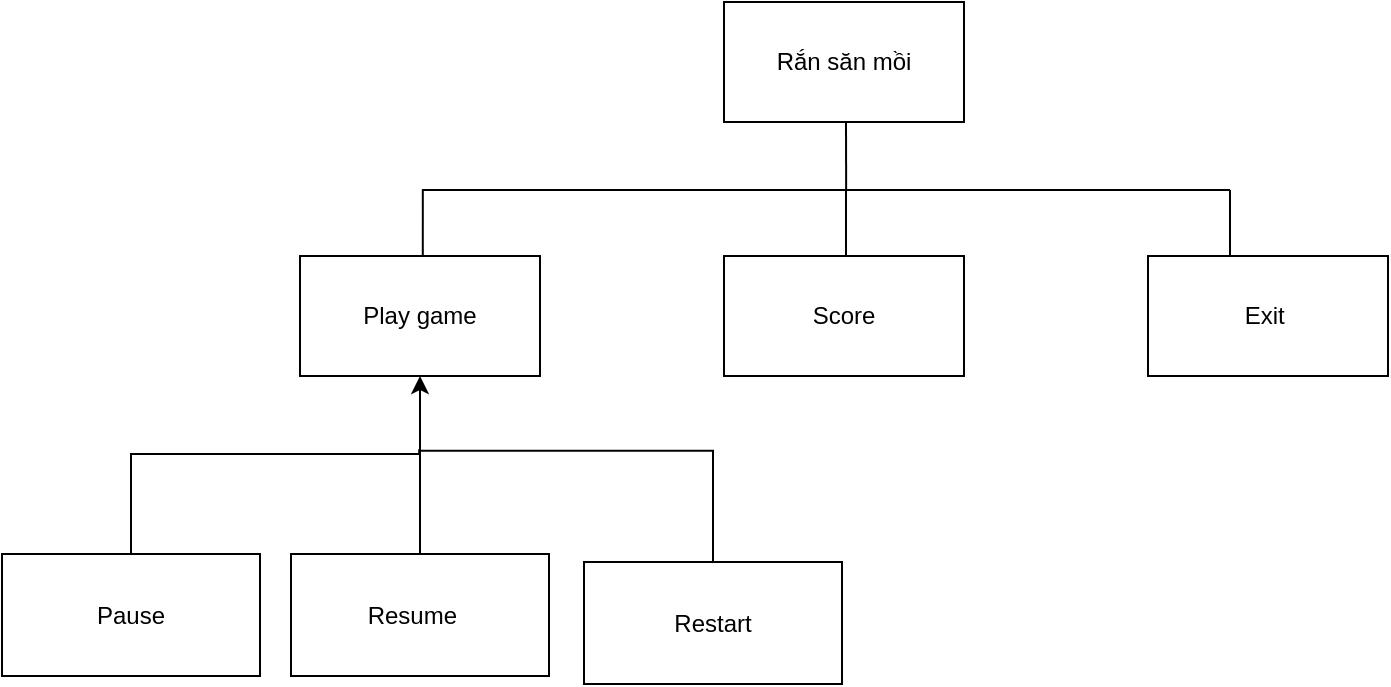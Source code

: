 <mxfile version="22.1.16" type="github">
  <diagram name="Page-1" id="ZZ_e5xYxg6d-odDxBFqS">
    <mxGraphModel dx="577" dy="337" grid="0" gridSize="10" guides="1" tooltips="1" connect="1" arrows="1" fold="1" page="1" pageScale="1" pageWidth="9900" pageHeight="9900" math="0" shadow="0">
      <root>
        <mxCell id="0" />
        <mxCell id="1" parent="0" />
        <mxCell id="TDcikrPnBX_eVLRWOKGh-1" value="Rắn săn mồi" style="rounded=0;whiteSpace=wrap;html=1;" vertex="1" parent="1">
          <mxGeometry x="400" y="113" width="120" height="60" as="geometry" />
        </mxCell>
        <mxCell id="TDcikrPnBX_eVLRWOKGh-2" value="Play game" style="rounded=0;whiteSpace=wrap;html=1;" vertex="1" parent="1">
          <mxGeometry x="188" y="240" width="120" height="60" as="geometry" />
        </mxCell>
        <mxCell id="TDcikrPnBX_eVLRWOKGh-3" value="Score" style="rounded=0;whiteSpace=wrap;html=1;" vertex="1" parent="1">
          <mxGeometry x="400" y="240" width="120" height="60" as="geometry" />
        </mxCell>
        <mxCell id="TDcikrPnBX_eVLRWOKGh-5" value="Exit&amp;nbsp;" style="rounded=0;whiteSpace=wrap;html=1;" vertex="1" parent="1">
          <mxGeometry x="612" y="240" width="120" height="60" as="geometry" />
        </mxCell>
        <mxCell id="TDcikrPnBX_eVLRWOKGh-12" style="edgeStyle=orthogonalEdgeStyle;rounded=0;orthogonalLoop=1;jettySize=auto;html=1;strokeColor=default;endArrow=none;endFill=0;" edge="1" parent="1" source="TDcikrPnBX_eVLRWOKGh-6">
          <mxGeometry relative="1" as="geometry">
            <mxPoint x="247.6" y="336.6" as="targetPoint" />
            <Array as="points">
              <mxPoint x="104" y="339" />
              <mxPoint x="248" y="339" />
            </Array>
          </mxGeometry>
        </mxCell>
        <mxCell id="TDcikrPnBX_eVLRWOKGh-6" value="Pause" style="rounded=0;whiteSpace=wrap;html=1;" vertex="1" parent="1">
          <mxGeometry x="39" y="389" width="129" height="61" as="geometry" />
        </mxCell>
        <mxCell id="TDcikrPnBX_eVLRWOKGh-10" style="edgeStyle=orthogonalEdgeStyle;rounded=0;orthogonalLoop=1;jettySize=auto;html=1;entryX=0.5;entryY=1;entryDx=0;entryDy=0;" edge="1" parent="1" source="TDcikrPnBX_eVLRWOKGh-7" target="TDcikrPnBX_eVLRWOKGh-2">
          <mxGeometry relative="1" as="geometry" />
        </mxCell>
        <mxCell id="TDcikrPnBX_eVLRWOKGh-7" value="Resume&lt;span style=&quot;white-space: pre;&quot;&gt;&#x9;&lt;/span&gt;" style="rounded=0;whiteSpace=wrap;html=1;" vertex="1" parent="1">
          <mxGeometry x="183.5" y="389" width="129" height="61" as="geometry" />
        </mxCell>
        <mxCell id="TDcikrPnBX_eVLRWOKGh-11" style="edgeStyle=orthogonalEdgeStyle;rounded=0;orthogonalLoop=1;jettySize=auto;html=1;strokeColor=default;endArrow=none;endFill=0;" edge="1" parent="1" source="TDcikrPnBX_eVLRWOKGh-8">
          <mxGeometry relative="1" as="geometry">
            <mxPoint x="247.6" y="337.4" as="targetPoint" />
            <Array as="points">
              <mxPoint x="395" y="337" />
            </Array>
          </mxGeometry>
        </mxCell>
        <mxCell id="TDcikrPnBX_eVLRWOKGh-8" value="Restart" style="rounded=0;whiteSpace=wrap;html=1;" vertex="1" parent="1">
          <mxGeometry x="330" y="393" width="129" height="61" as="geometry" />
        </mxCell>
        <mxCell id="TDcikrPnBX_eVLRWOKGh-17" value="" style="line;strokeWidth=1;fillColor=none;align=left;verticalAlign=middle;spacingTop=-1;spacingLeft=3;spacingRight=3;rotatable=0;labelPosition=right;points=[];portConstraint=eastwest;strokeColor=inherit;" vertex="1" parent="1">
          <mxGeometry x="249" y="203" width="404" height="8" as="geometry" />
        </mxCell>
        <mxCell id="TDcikrPnBX_eVLRWOKGh-21" style="edgeStyle=orthogonalEdgeStyle;rounded=0;orthogonalLoop=1;jettySize=auto;html=1;exitX=0.5;exitY=0;exitDx=0;exitDy=0;entryX=0.001;entryY=0.492;entryDx=0;entryDy=0;entryPerimeter=0;endArrow=none;endFill=0;" edge="1" parent="1" source="TDcikrPnBX_eVLRWOKGh-2" target="TDcikrPnBX_eVLRWOKGh-17">
          <mxGeometry relative="1" as="geometry" />
        </mxCell>
        <mxCell id="TDcikrPnBX_eVLRWOKGh-23" style="edgeStyle=orthogonalEdgeStyle;rounded=0;orthogonalLoop=1;jettySize=auto;html=1;exitX=0.5;exitY=0;exitDx=0;exitDy=0;entryX=0.001;entryY=0.492;entryDx=0;entryDy=0;entryPerimeter=0;endArrow=none;endFill=0;" edge="1" parent="1">
          <mxGeometry relative="1" as="geometry">
            <mxPoint x="459" y="239.97" as="sourcePoint" />
            <mxPoint x="461" y="206.97" as="targetPoint" />
          </mxGeometry>
        </mxCell>
        <mxCell id="TDcikrPnBX_eVLRWOKGh-25" style="edgeStyle=orthogonalEdgeStyle;rounded=0;orthogonalLoop=1;jettySize=auto;html=1;exitX=0.5;exitY=0;exitDx=0;exitDy=0;entryX=0.001;entryY=0.492;entryDx=0;entryDy=0;entryPerimeter=0;endArrow=none;endFill=0;" edge="1" parent="1">
          <mxGeometry relative="1" as="geometry">
            <mxPoint x="651" y="240" as="sourcePoint" />
            <mxPoint x="653" y="207" as="targetPoint" />
          </mxGeometry>
        </mxCell>
        <mxCell id="TDcikrPnBX_eVLRWOKGh-30" style="edgeStyle=orthogonalEdgeStyle;rounded=0;orthogonalLoop=1;jettySize=auto;html=1;exitX=0.671;exitY=0.578;exitDx=0;exitDy=0;entryX=0.001;entryY=0.492;entryDx=0;entryDy=0;entryPerimeter=0;endArrow=none;endFill=0;exitPerimeter=0;" edge="1" parent="1">
          <mxGeometry relative="1" as="geometry">
            <mxPoint x="461.084" y="207.624" as="sourcePoint" />
            <mxPoint x="461" y="173" as="targetPoint" />
          </mxGeometry>
        </mxCell>
      </root>
    </mxGraphModel>
  </diagram>
</mxfile>
